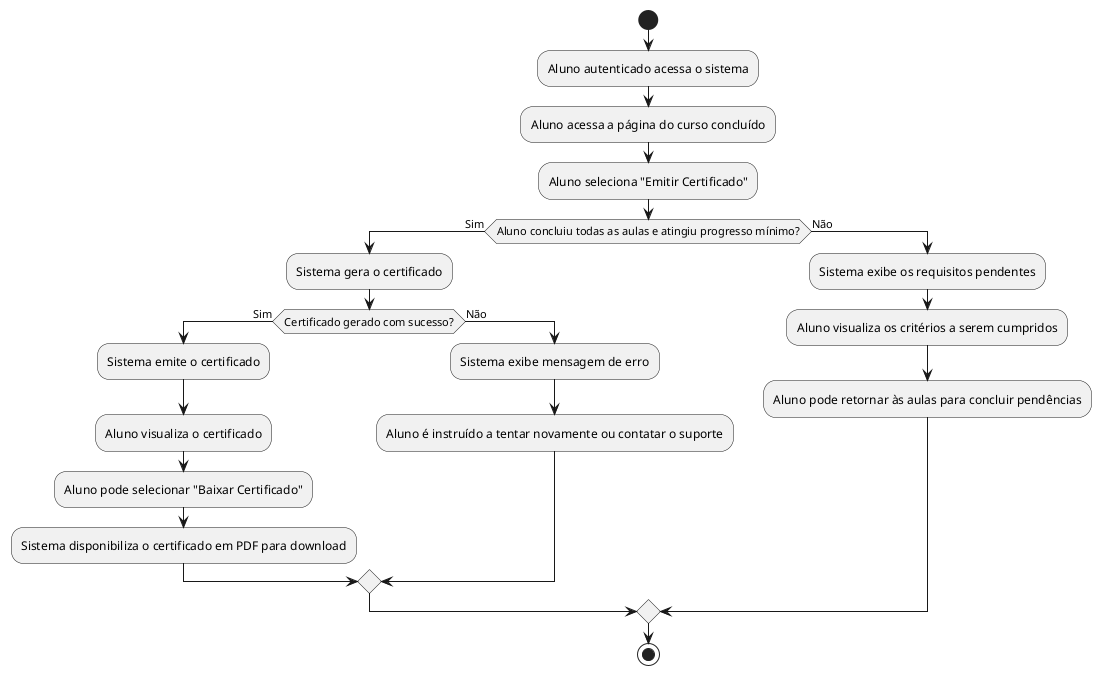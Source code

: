 @startuml "Fluxo de Emissão de Certificado"

start

:Aluno autenticado acessa o sistema;
:Aluno acessa a página do curso concluído;
:Aluno seleciona "Emitir Certificado";

if (Aluno concluiu todas as aulas e atingiu progresso mínimo?) then (Sim)
    :Sistema gera o certificado;
    if (Certificado gerado com sucesso?) then (Sim)
        :Sistema emite o certificado;
        :Aluno visualiza o certificado;

     
        :Aluno pode selecionar "Baixar Certificado";
        :Sistema disponibiliza o certificado em PDF para download;

    else (Não)
        :Sistema exibe mensagem de erro;
        :Aluno é instruído a tentar novamente ou contatar o suporte;
    endif
else (Não)
    :Sistema exibe os requisitos pendentes;
    :Aluno visualiza os critérios a serem cumpridos;
    :Aluno pode retornar às aulas para concluir pendências;
endif

stop
@enduml